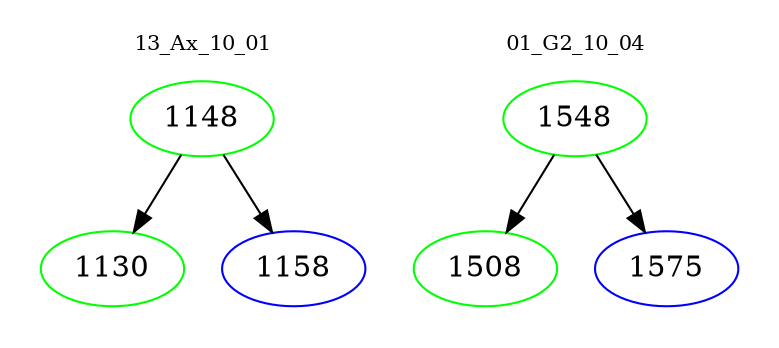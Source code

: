 digraph{
subgraph cluster_0 {
color = white
label = "13_Ax_10_01";
fontsize=10;
T0_1148 [label="1148", color="green"]
T0_1148 -> T0_1130 [color="black"]
T0_1130 [label="1130", color="green"]
T0_1148 -> T0_1158 [color="black"]
T0_1158 [label="1158", color="blue"]
}
subgraph cluster_1 {
color = white
label = "01_G2_10_04";
fontsize=10;
T1_1548 [label="1548", color="green"]
T1_1548 -> T1_1508 [color="black"]
T1_1508 [label="1508", color="green"]
T1_1548 -> T1_1575 [color="black"]
T1_1575 [label="1575", color="blue"]
}
}
